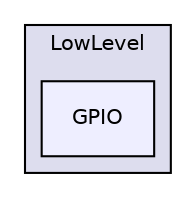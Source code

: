 digraph "Core/LowLevel/GPIO" {
  compound=true
  node [ fontsize="10", fontname="Helvetica"];
  edge [ labelfontsize="10", labelfontname="Helvetica"];
  subgraph clusterdir_49f22cbf86f50b128a7dd66bbc17bc85 {
    graph [ bgcolor="#ddddee", pencolor="black", label="LowLevel" fontname="Helvetica", fontsize="10", URL="dir_49f22cbf86f50b128a7dd66bbc17bc85.html"]
  dir_36c04460b1c7efa7fb9b7d19c3dd32d2 [shape=box, label="GPIO", style="filled", fillcolor="#eeeeff", pencolor="black", URL="dir_36c04460b1c7efa7fb9b7d19c3dd32d2.html"];
  }
}
